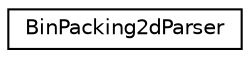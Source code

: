 digraph "Graphical Class Hierarchy"
{
 // LATEX_PDF_SIZE
  edge [fontname="Helvetica",fontsize="10",labelfontname="Helvetica",labelfontsize="10"];
  node [fontname="Helvetica",fontsize="10",shape=record];
  rankdir="LR";
  Node0 [label="BinPacking2dParser",height=0.2,width=0.4,color="black", fillcolor="white", style="filled",URL="$classoperations__research_1_1packing_1_1_bin_packing2d_parser.html",tooltip=" "];
}
